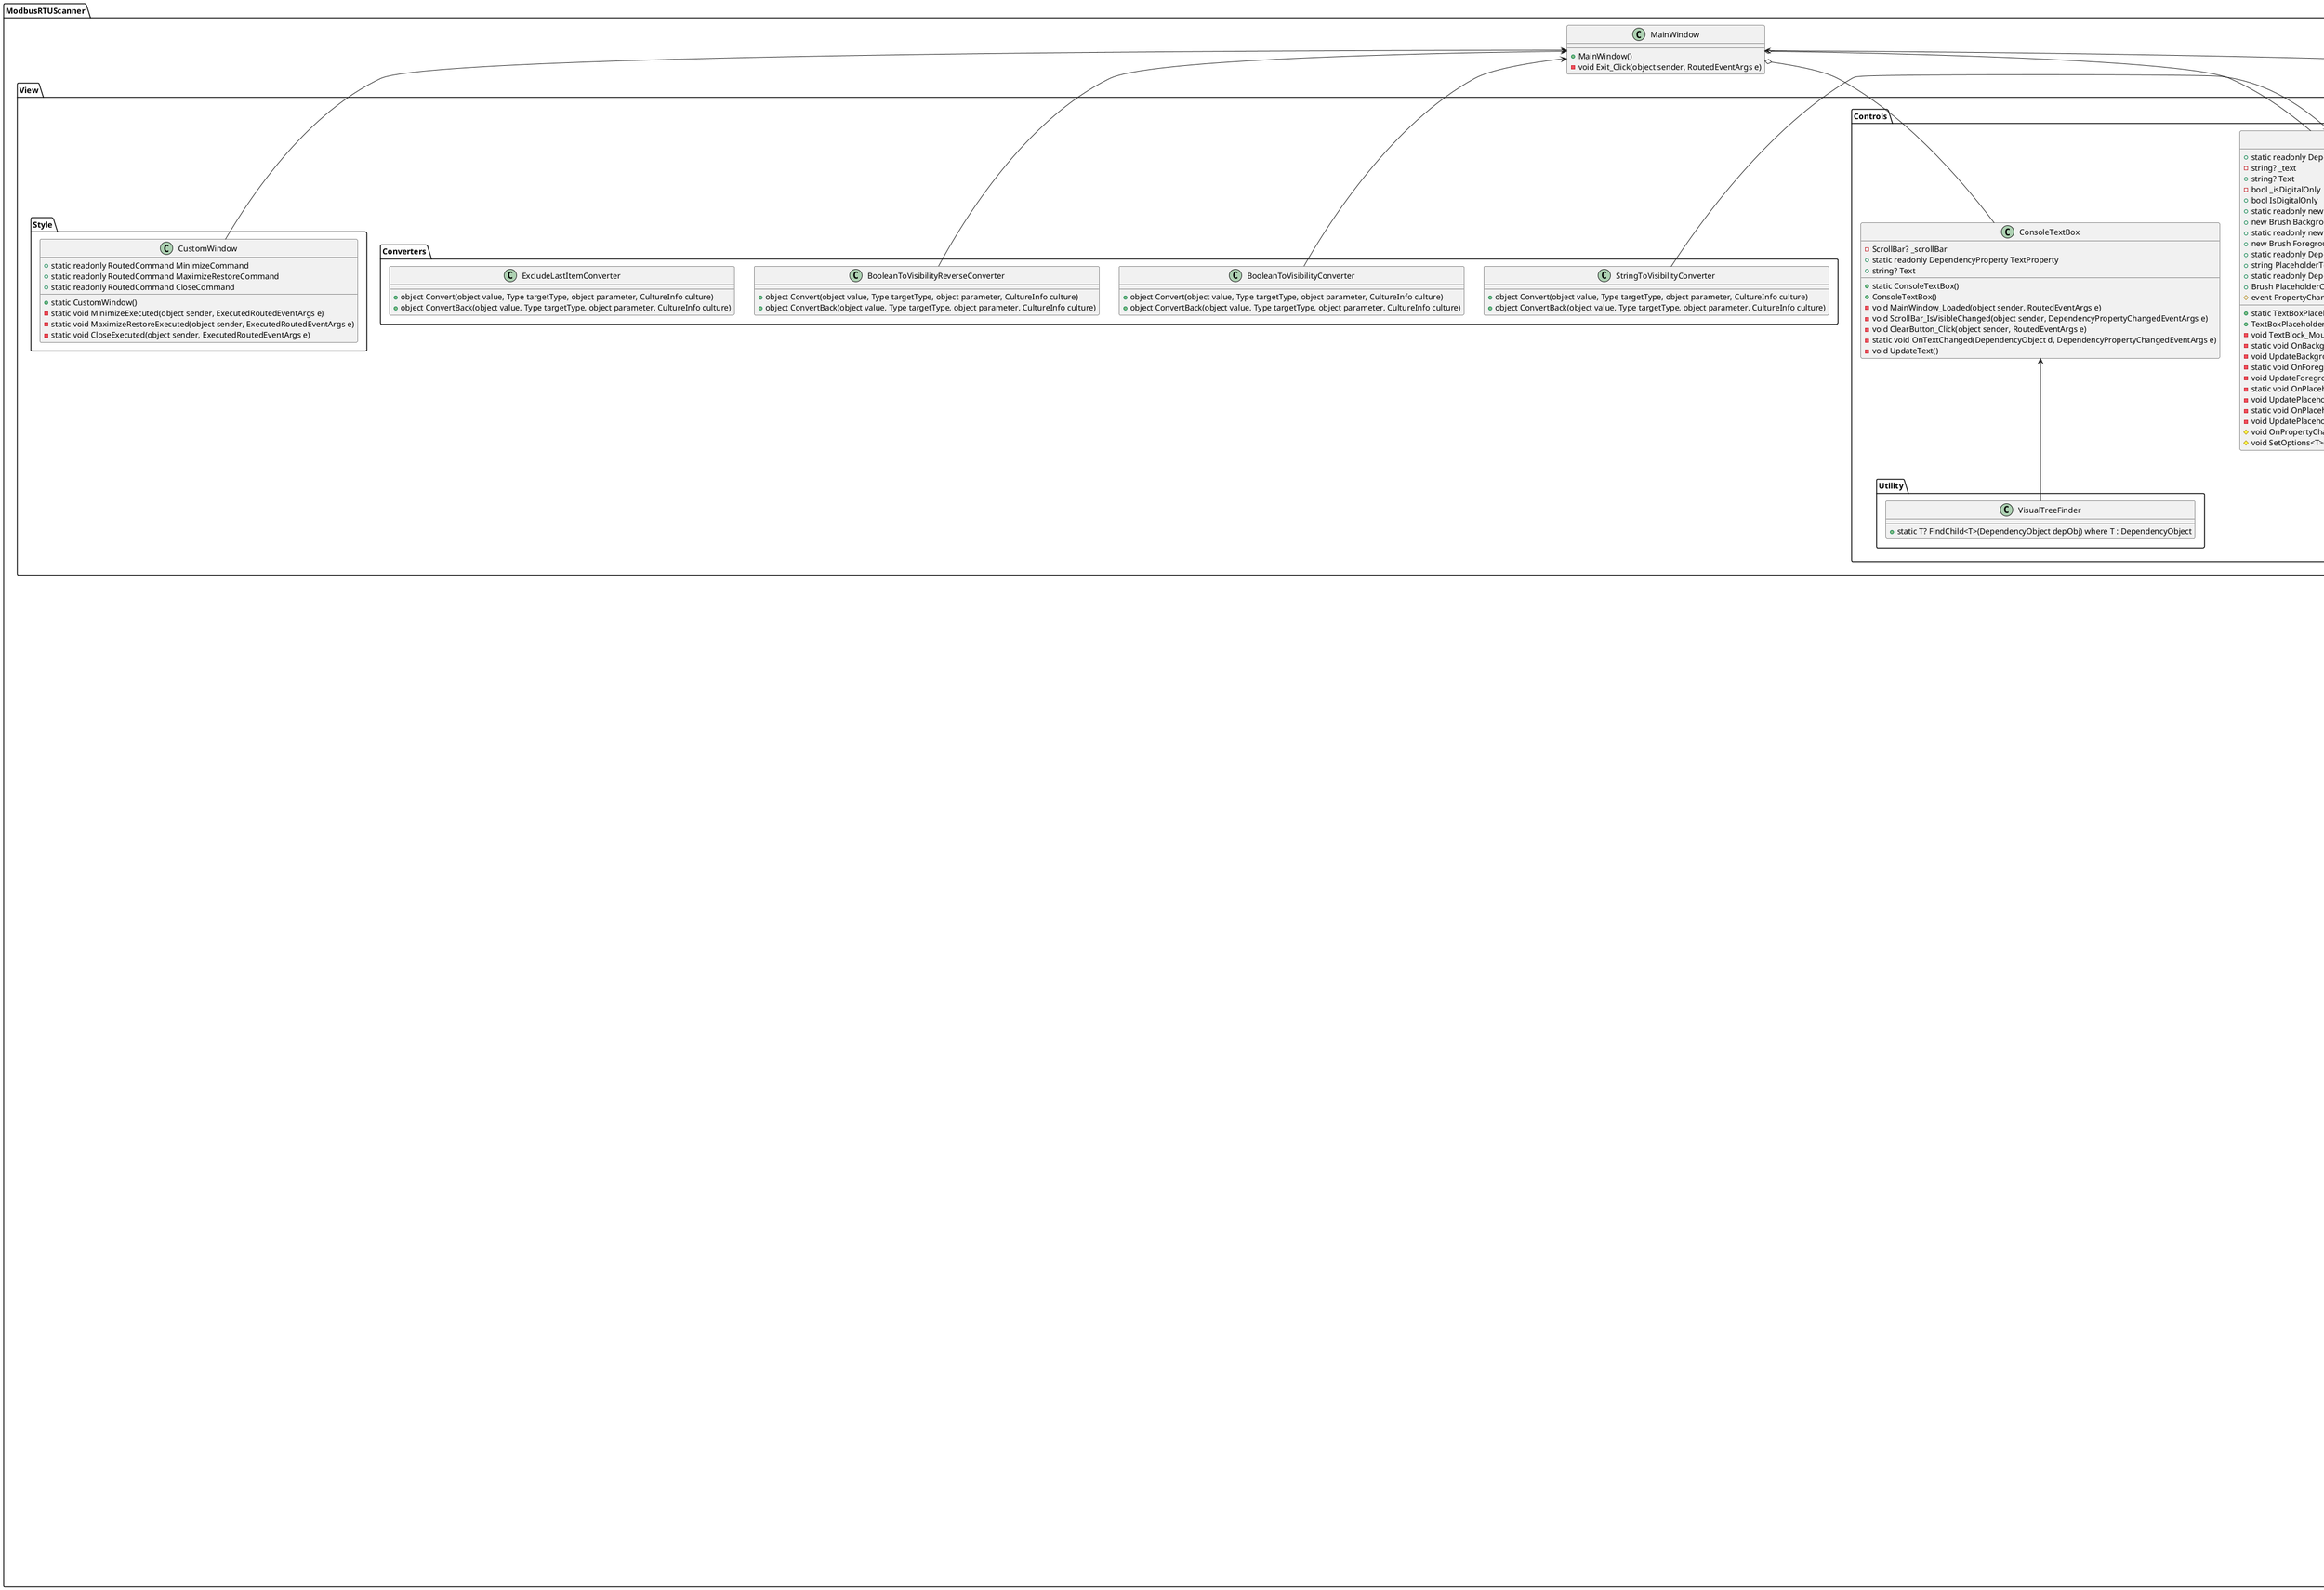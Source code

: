 @startuml
class ModbusRTUScanner.Model.AppThemeManager {
    - MainWindowViewModelFlags _flagsManager
    + AppThemeManager(MainWindowViewModelFlags flagsManager)
    + void SetThemeChangedEvent()
    - void OnThemeChanged(object? sender, EventArgs e)
    - void ApplyTheme(string dictionaryName)
}

class ModbusRTUScanner.Model.ConsoleManager {
    - string? _consoleOutput
    + string? ConsoleOutput
    - ConsoleNode? nodeHead
    - ConsoleNode? nodeTail
    - const int MaxNodeCount = 500
    - int nodeCount
    + void AddNode(string value)
    - string GenerateOutputString()
    - void RemoveFirstNode()
    + void Clear()
    # event PropertyChangedEventHandler? PropertyChanged
    # void OnPropertyChanged(PropertyChangedEventArgs e)
    # void SetOptions<T>(string property, ref T variable, T value)
}

class ModbusRTUScanner.Model.ConsoleNode {
    + ConsoleNode? NodeNext
    + string NodeValue { get; set; }
    + ConsoleNode(string value)
}

class ModbusRTUScanner.Model.DeviceConnectionSettings {
    + string? PortName { get; set; }
    + ushort Address { get; set; }
    + int BaudRate { get; set; }
    + Parity Parity { get; set; }
    + int DataBits { get; set; }
    + StopBits StopBits { get; set; }
}

class ModbusRTUScanner.Model.DeviceFinder {
}

class ModbusRTUScanner.Model.MainWindowViewModelFlags {
    - bool _isNightModeOn
    + bool IsNightModeOn
    - bool _isScanRun
    + bool IsScanRun
    + event EventHandler? ThemeChanged
    # event PropertyChangedEventHandler? PropertyChanged
    # void OnPropertyChanged(PropertyChangedEventArgs e)
    # void SetOptions<T>(string Property, ref T variable, T value)
}

class ModbusRTUScanner.Model.RelayCommand<T> {
    - Action<T> _execute
    - Func<T, bool> _canExecute
    + RelayCommand(Action<T> execute, Func<T, bool> canExecute = null)
    + bool CanExecute(object parameter)
    + void Execute(object parameter)
    + event EventHandler CanExecuteChanged
}

class ModbusRTUScanner.Model.ScannerCommandManager {
    - CancellationTokenSource _cancellationTokenSource
    + ICommand SwitchThemeCommand { get; }
    + ICommand FindDevicesCommand { get; }
    + ICommand CancelCommand { get; }
    + ICommand SetDataBitsCommand { get; }
    + ICommand SetParityCommand { get; }
    + ICommand SetStopBitsCommand { get; }
    + ScannerCommandManager(SerialPortManager portManager, MainWindowViewModelFlags flagsManager)
    + CancellationTokenSource GetCancelationTokken()
    + void CancelCancelationTokken()
}

class ModbusRTUScanner.Model.ScannerModel {
    + ObservableCollection<DeviceConnectionSettings> FindedDevices { get; set; }
    + ScannerModel()
}

class ModbusRTUScanner.Model.ScannerSettings {
    + List<long> SerialPortSpeeds { get; set; }
    + short StartAddress { get; set; }
    + short EndAddress { get; set; }
    + ScannerSettings()
}

class ModbusRTUScanner.Model.SerialPortGetter {
    + string GetFirstPortName()
    + string[] GetAllPortsNames()
}

class ModbusRTUScanner.Model.SerialPortManager {
    - ConsoleManager _scannerConsole
    - int _currentAddress
    + int CurrentAddress
    - int _modbusStartAddress
    + int ModbusStartAddress
    - int _modbusEndAddress
    + int ModbusEndAddress
    + ObservableCollection<SerialPort> Ports { get; init; }
    - SerialPortSettings _portSettings
    + SerialPortSettings PortSettings
    + ObservableCollection<SerialPortSpeedNode> SerialPortSpeeds { get; init; }
    + SerialPortManager(ObservableCollection<SerialPort> ports, SerialPortSettings settings, ConsoleManager scannerConsole)
    - SerialPort? _selectedPort
    + SerialPort? SelectedPort
    + void ApplySettingsToSerialPort(SerialPort serialPort, int baudRate)
    + void SetDataBits(object param)
    + void SetParity(object param)
    + void SetStopBits(object param)
    # event PropertyChangedEventHandler? PropertyChanged
    # void OnPropertyChanged(PropertyChangedEventArgs e)
    # void SetOptions<T>(string property, ref T variable, T value)
}

class ModbusRTUScanner.Model.SerialPortSettings {
    - string? _portName
    + string? PortName
    - string _baudRate
    + string BaudRate
    - int _dataBits
    + int DataBits
    - StopBits _stopBits
    + StopBits StopBits
    - Parity _parity
    + Parity Parity
    - int _writeTimeout
    + int WriteTimeout
    - int _readTimeout
    + int ReadTimeout
    + SerialPortSettings()
    + SerialPortSettings(SerialPort? serialPort)
    + void LoadSettingsFromSerialPort(SerialPort? serialPort)
    # event PropertyChangedEventHandler? PropertyChanged
    # void OnPropertyChanged(PropertyChangedEventArgs e)
    # void SetOptions<T>(string property, ref T variable, T value)
}

class ModbusRTUScanner.Model.SerialPortSpeedNode {
    - int? _portSpeed
    + int? PortSpeed
    - bool _isSelected
    + bool IsSelected
    + SerialPortSpeedNode(int? speed = null)
    # event PropertyChangedEventHandler? PropertyChanged
    # void OnPropertyChanged(PropertyChangedEventArgs e)
    # void SetOptions<T>(string Property, ref T variable, T value)
}

class ModbusRTUScanner.Model.SerialPortSpeedNodeBuilder {
    + ObservableCollection<SerialPortSpeedNode> Build()
}

class ModbusRTUScanner.Model.SerialPortUtils {
    + SerialPort[] GetAvailableSerialPorts()
}

class ModbusRTUScanner.Model.ViewModelManager {
    + ScannerCommandManager CommandManager { get; init; }
    + SerialPortManager PortManager { get; init; }
    + MainWindowViewModelFlags FlagsManager { get; init; }
    + ConsoleManager ScannerConsole { get; init; }
    + ViewModelManager(SerialPortManager portManager, MainWindowViewModelFlags flagsManager, ConsoleManager consoleManager, ScannerCommandManager scannerCommandManager)
}

class ModbusRTUScanner.Model.ViewModelManagerBuilder {
    + ViewModelManager Build()
}

class ModbusRTUScanner.View.Controls.Utility.VisualTreeFinder {
    + static T? FindChild<T>(DependencyObject depObj) where T : DependencyObject
}

class ModbusRTUScanner.View.Controls.ConsoleTextBox {
    - ScrollBar? _scrollBar
    + static readonly DependencyProperty TextProperty
    + string? Text
    + static ConsoleTextBox()
    + ConsoleTextBox()
    - void MainWindow_Loaded(object sender, RoutedEventArgs e)
    - void ScrollBar_IsVisibleChanged(object sender, DependencyPropertyChangedEventArgs e)
    - void ClearButton_Click(object sender, RoutedEventArgs e)
    - static void OnTextChanged(DependencyObject d, DependencyPropertyChangedEventArgs e)
    - void UpdateText()
}

class ModbusRTUScanner.View.Controls.TextBoxPlaceholderControl {
    + static readonly DependencyProperty TextProperty
    - string? _text
    + string? Text
    - bool _isDigitalOnly
    + bool IsDigitalOnly
    + static readonly new DependencyProperty BackgroundProperty
    + new Brush Background
    + static readonly new DependencyProperty ForegroundProperty
    + new Brush Foreground
    + static readonly DependencyProperty PlaceholderTextProperty
    + string PlaceholderText
    + static readonly DependencyProperty PlaceholderColorProperty
    + Brush PlaceholderColor
    + static TextBoxPlaceholderControl()
    + TextBoxPlaceholderControl()
    - void TextBlock_MouseDown(object sender, MouseButtonEventArgs e)
    - static void OnBackgroundChanged(DependencyObject d, DependencyPropertyChangedEventArgs e)
    - void UpdateBackground()
    - static void OnForegroundChanged(DependencyObject d, DependencyPropertyChangedEventArgs e)
    - void UpdateForeground()
    - static void OnPlaceholderTextChanged(DependencyObject d, DependencyPropertyChangedEventArgs e)
    - void UpdatePlaceholderText()
    - static void OnPlaceholderColorChanged(DependencyObject d, DependencyPropertyChangedEventArgs e)
    - void UpdatePlaceholderColor()
    # event PropertyChangedEventHandler? PropertyChanged
    # void OnPropertyChanged(PropertyChangedEventArgs e)
    # void SetOptions<T>(string Property, ref T variable, T value)
}

class ModbusRTUScanner.View.Converters.BooleanToVisibilityConverter {
    + object Convert(object value, Type targetType, object parameter, CultureInfo culture)
    + object ConvertBack(object value, Type targetType, object parameter, CultureInfo culture)
}

class ModbusRTUScanner.View.Converters.BooleanToVisibilityReverseConverter {
    + object Convert(object value, Type targetType, object parameter, CultureInfo culture)
    + object ConvertBack(object value, Type targetType, object parameter, CultureInfo culture)
}

class ModbusRTUScanner.View.Converters.ExcludeLastItemConverter {
    + object Convert(object value, Type targetType, object parameter, CultureInfo culture)
    + object ConvertBack(object value, Type targetType, object parameter, CultureInfo culture)
}

class ModbusRTUScanner.View.Converters.StringToVisibilityConverter {
    + object Convert(object value, Type targetType, object parameter, CultureInfo culture)
    + object ConvertBack(object value, Type targetType, object parameter, CultureInfo culture)
}

class ModbusRTUScanner.View.Style.CustomWindow {
    + static readonly RoutedCommand MinimizeCommand
    + static readonly RoutedCommand MaximizeRestoreCommand
    + static readonly RoutedCommand CloseCommand
    + static CustomWindow()
    - static void MinimizeExecuted(object sender, ExecutedRoutedEventArgs e)
    - static void MaximizeRestoreExecuted(object sender, ExecutedRoutedEventArgs e)
    - static void CloseExecuted(object sender, ExecutedRoutedEventArgs e)
}

class ModbusRTUScanner.MainWindow {
    + MainWindow()
    - void Exit_Click(object sender, RoutedEventArgs e)
}

class ModbusRTUScanner.ViewModel.MainWindowViewModel {
    + ViewModelManager ViewManager { get; init; }
    + MainWindowViewModel()
}

'ModbusRTUScanner.Model.AppThemeManager
ModbusRTUScanner.Model.ViewModelManagerBuilder <-- ModbusRTUScanner.Model.AppThemeManager

'ModbusRTUScanner.Model.ConsoleManager
ModbusRTUScanner.Model.SerialPortManager o-- ModbusRTUScanner.Model.ConsoleManager
ModbusRTUScanner.Model.ViewModelManager o-- ModbusRTUScanner.Model.ConsoleManager
ModbusRTUScanner.Model.ViewModelManagerBuilder <-- ModbusRTUScanner.Model.ConsoleManager

'ModbusRTUScanner.Model.ConsoleNode
ModbusRTUScanner.Model.ConsoleManager o-- ModbusRTUScanner.Model.ConsoleNode

'ModbusRTUScanner.Model.DeviceConnectionSettings
ModbusRTUScanner.Model.ScannerModel o-- ModbusRTUScanner.Model.DeviceConnectionSettings

'ModbusRTUScanner.Model.DeviceFinder

'ModbusRTUScanner.Model.MainWindowViewModelFlags
ModbusRTUScanner.Model.AppThemeManager o-- ModbusRTUScanner.Model.MainWindowViewModelFlags
ModbusRTUScanner.Model.ScannerCommandManager <-- ModbusRTUScanner.Model.MainWindowViewModelFlags
ModbusRTUScanner.Model.ViewModelManager o-- ModbusRTUScanner.Model.MainWindowViewModelFlags
ModbusRTUScanner.Model.ViewModelManagerBuilder <-- ModbusRTUScanner.Model.MainWindowViewModelFlags

'ModbusRTUScanner.Model.RelayCommand
ModbusRTUScanner.Model.ScannerCommandManager o-- ModbusRTUScanner.Model.RelayCommand

'ModbusRTUScanner.Model.ScannerCommandManager
ModbusRTUScanner.Model.ViewModelManager o-- ModbusRTUScanner.Model.ScannerCommandManager
ModbusRTUScanner.Model.ViewModelManagerBuilder <-- ModbusRTUScanner.Model.ScannerCommandManager

'ModbusRTUScanner.Model.ScannerModel

'ModbusRTUScanner.Model.ScannerSettings

'ModbusRTUScanner.Model.SerialPortGetter
ModbusRTUScanner.Model.SerialPortSettings <-- ModbusRTUScanner.Model.SerialPortGetter

'ModbusRTUScanner.Model.SerialPortManager
ModbusRTUScanner.Model.ScannerCommandManager <-- ModbusRTUScanner.Model.SerialPortManager
ModbusRTUScanner.Model.ViewModelManager o-- ModbusRTUScanner.Model.SerialPortManager
ModbusRTUScanner.Model.ViewModelManagerBuilder <-- ModbusRTUScanner.Model.SerialPortManager

'ModbusRTUScanner.Model.SerialPortSettings
ModbusRTUScanner.Model.SerialPortManager o-- ModbusRTUScanner.Model.SerialPortSettings
ModbusRTUScanner.Model.ViewModelManagerBuilder <-- ModbusRTUScanner.Model.SerialPortSettings

'ModbusRTUScanner.Model.SerialPortSpeedNode
ModbusRTUScanner.Model.SerialPortManager o-- ModbusRTUScanner.Model.SerialPortSpeedNode
ModbusRTUScanner.Model.SerialPortSpeedNodeBuilder <-- ModbusRTUScanner.Model.SerialPortSpeedNode

'ModbusRTUScanner.Model.SerialPortSpeedNodeBuilder
ModbusRTUScanner.Model.SerialPortManager <-- ModbusRTUScanner.Model.SerialPortSpeedNodeBuilder

'ModbusRTUScanner.Model.SerialPortUtils
ModbusRTUScanner.Model.ViewModelManagerBuilder <-- ModbusRTUScanner.Model.SerialPortUtils

'ModbusRTUScanner.Model.ViewModelManager
ModbusRTUScanner.ViewModel.MainWindowViewModel o-- ModbusRTUScanner.Model.ViewModelManager
ModbusRTUScanner.Model.ViewModelManagerBuilder <-- ModbusRTUScanner.Model.ViewModelManager

'ModbusRTUScanner.Model.ViewModelManagerBuilder
ModbusRTUScanner.ViewModel.MainWindowViewModel <-- ModbusRTUScanner.Model.ViewModelManagerBuilder

'ModbusRTUScanner.View.Controls.Utility.VisualTreeFinder
ModbusRTUScanner.View.Controls.ConsoleTextBox <-- ModbusRTUScanner.View.Controls.Utility.VisualTreeFinder

'ModbusRTUScanner.View.Controls.ConsoleTextBox
ModbusRTUScanner.MainWindow o-- ModbusRTUScanner.View.Controls.ConsoleTextBox

'ModbusRTUScanner.View.Controls.TextBoxPlaceholderControl
ModbusRTUScanner.MainWindow o-- ModbusRTUScanner.View.Controls.TextBoxPlaceholderControl

'ModbusRTUScanner.View.Converters.BooleanToVisibilityConverter
ModbusRTUScanner.MainWindow <-- ModbusRTUScanner.View.Converters.BooleanToVisibilityConverter

'ModbusRTUScanner.View.Converters.BooleanToVisibilityReverseConverter
ModbusRTUScanner.MainWindow <-- ModbusRTUScanner.View.Converters.BooleanToVisibilityReverseConverter

'ModbusRTUScanner.View.Converters.ExcludeLastItemConverter

'ModbusRTUScanner.View.Converters.StringToVisibilityConverter
ModbusRTUScanner.View.Controls.TextBoxPlaceholderControl <- ModbusRTUScanner.View.Converters.StringToVisibilityConverter

'ModbusRTUScanner.View.Style.CustomWindow
ModbusRTUScanner.MainWindow <-- ModbusRTUScanner.View.Style.CustomWindow

'ModbusRTUScanner.MainWindow

'ModbusRTUScanner.ViewModel.MainWindowViewModel
ModbusRTUScanner.MainWindow <-- ModbusRTUScanner.ViewModel.MainWindowViewModel


@enduml
